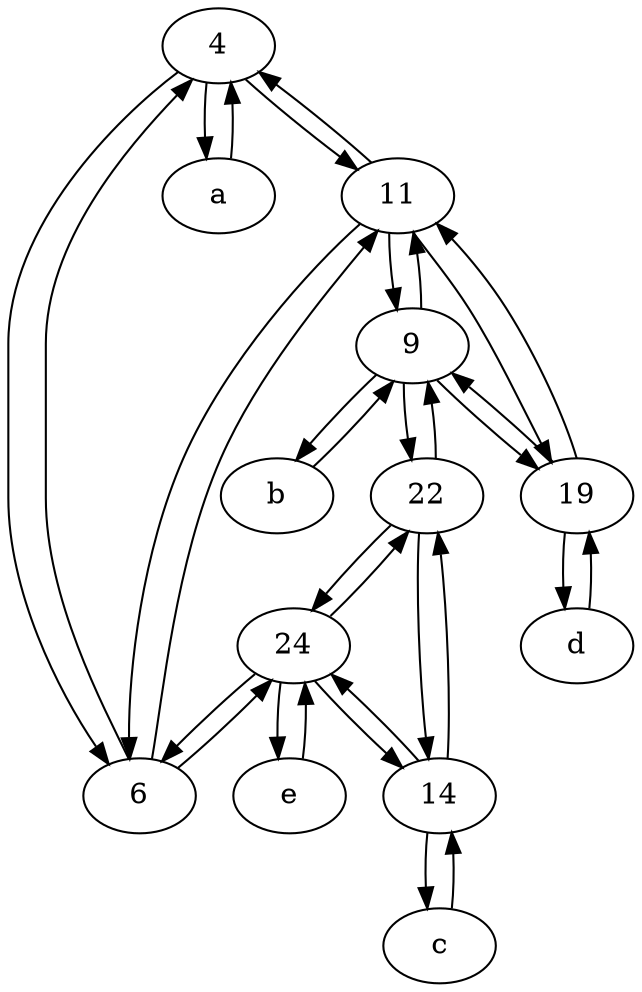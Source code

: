 digraph  {
	4;
	11;
	b [pos="50,20!"];
	c [pos="20,10!"];
	19;
	24;
	a [pos="40,10!"];
	6;
	22;
	d [pos="20,30!"];
	14;
	e [pos="30,50!"];
	9;
	6 -> 24;
	24 -> 6;
	11 -> 6;
	14 -> c;
	19 -> 9;
	9 -> b;
	e -> 24;
	9 -> 22;
	11 -> 19;
	24 -> 22;
	c -> 14;
	6 -> 11;
	19 -> d;
	4 -> a;
	d -> 19;
	4 -> 6;
	14 -> 22;
	22 -> 14;
	6 -> 4;
	14 -> 24;
	9 -> 11;
	4 -> 11;
	b -> 9;
	11 -> 4;
	22 -> 24;
	a -> 4;
	24 -> e;
	22 -> 9;
	9 -> 19;
	19 -> 11;
	11 -> 9;
	24 -> 14;

	}
